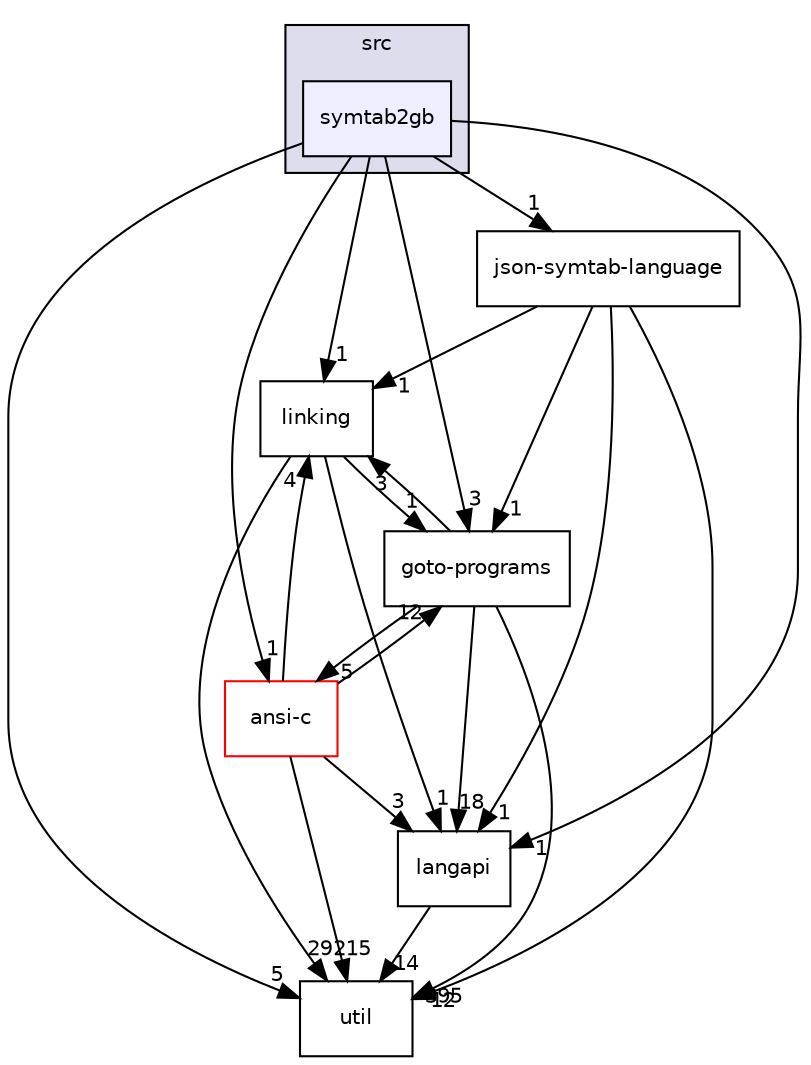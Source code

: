 digraph "/home/runner/work/cbmc-documentation/cbmc-documentation/src/symtab2gb" {
  bgcolor=transparent;
  compound=true
  node [ fontsize="10", fontname="Helvetica"];
  edge [ labelfontsize="10", labelfontname="Helvetica"];
  subgraph clusterdir_68267d1309a1af8e8297ef4c3efbcdba {
    graph [ bgcolor="#ddddee", pencolor="black", label="src" fontname="Helvetica", fontsize="10", URL="dir_68267d1309a1af8e8297ef4c3efbcdba.html"]
  dir_c7dbdeca05defa0cb45e05438419d6cc [shape=box, label="symtab2gb", style="filled", fillcolor="#eeeeff", pencolor="black", URL="dir_c7dbdeca05defa0cb45e05438419d6cc.html"];
  }
  dir_7ec25742ab1d47a7a6823282222807fd [shape=box label="linking" URL="dir_7ec25742ab1d47a7a6823282222807fd.html"];
  dir_b7878ad5ecbf2506f4125b9d34c97e45 [shape=box label="util" URL="dir_b7878ad5ecbf2506f4125b9d34c97e45.html"];
  dir_e6e3ab3c817f1bda892a40cd9aa75888 [shape=box label="json-symtab-language" URL="dir_e6e3ab3c817f1bda892a40cd9aa75888.html"];
  dir_807c5b2c83e0c14a10083f60cf67ca05 [shape=box label="goto-programs" URL="dir_807c5b2c83e0c14a10083f60cf67ca05.html"];
  dir_245199dd16b1f3757d78c9dc7747589d [shape=box label="langapi" URL="dir_245199dd16b1f3757d78c9dc7747589d.html"];
  dir_f88182c44268ef6b082d02d66ccc5f99 [shape=box label="ansi-c" color="red" URL="dir_f88182c44268ef6b082d02d66ccc5f99.html"];
  dir_7ec25742ab1d47a7a6823282222807fd->dir_b7878ad5ecbf2506f4125b9d34c97e45 [headlabel="29", labeldistance=1.5 headhref="dir_000031_000036.html"];
  dir_7ec25742ab1d47a7a6823282222807fd->dir_807c5b2c83e0c14a10083f60cf67ca05 [headlabel="1", labeldistance=1.5 headhref="dir_000031_000026.html"];
  dir_7ec25742ab1d47a7a6823282222807fd->dir_245199dd16b1f3757d78c9dc7747589d [headlabel="1", labeldistance=1.5 headhref="dir_000031_000030.html"];
  dir_c7dbdeca05defa0cb45e05438419d6cc->dir_7ec25742ab1d47a7a6823282222807fd [headlabel="1", labeldistance=1.5 headhref="dir_000065_000031.html"];
  dir_c7dbdeca05defa0cb45e05438419d6cc->dir_b7878ad5ecbf2506f4125b9d34c97e45 [headlabel="5", labeldistance=1.5 headhref="dir_000065_000036.html"];
  dir_c7dbdeca05defa0cb45e05438419d6cc->dir_e6e3ab3c817f1bda892a40cd9aa75888 [headlabel="1", labeldistance=1.5 headhref="dir_000065_000048.html"];
  dir_c7dbdeca05defa0cb45e05438419d6cc->dir_807c5b2c83e0c14a10083f60cf67ca05 [headlabel="3", labeldistance=1.5 headhref="dir_000065_000026.html"];
  dir_c7dbdeca05defa0cb45e05438419d6cc->dir_245199dd16b1f3757d78c9dc7747589d [headlabel="1", labeldistance=1.5 headhref="dir_000065_000030.html"];
  dir_c7dbdeca05defa0cb45e05438419d6cc->dir_f88182c44268ef6b082d02d66ccc5f99 [headlabel="1", labeldistance=1.5 headhref="dir_000065_000016.html"];
  dir_e6e3ab3c817f1bda892a40cd9aa75888->dir_7ec25742ab1d47a7a6823282222807fd [headlabel="1", labeldistance=1.5 headhref="dir_000048_000031.html"];
  dir_e6e3ab3c817f1bda892a40cd9aa75888->dir_b7878ad5ecbf2506f4125b9d34c97e45 [headlabel="12", labeldistance=1.5 headhref="dir_000048_000036.html"];
  dir_e6e3ab3c817f1bda892a40cd9aa75888->dir_807c5b2c83e0c14a10083f60cf67ca05 [headlabel="1", labeldistance=1.5 headhref="dir_000048_000026.html"];
  dir_e6e3ab3c817f1bda892a40cd9aa75888->dir_245199dd16b1f3757d78c9dc7747589d [headlabel="1", labeldistance=1.5 headhref="dir_000048_000030.html"];
  dir_807c5b2c83e0c14a10083f60cf67ca05->dir_7ec25742ab1d47a7a6823282222807fd [headlabel="3", labeldistance=1.5 headhref="dir_000026_000031.html"];
  dir_807c5b2c83e0c14a10083f60cf67ca05->dir_b7878ad5ecbf2506f4125b9d34c97e45 [headlabel="395", labeldistance=1.5 headhref="dir_000026_000036.html"];
  dir_807c5b2c83e0c14a10083f60cf67ca05->dir_245199dd16b1f3757d78c9dc7747589d [headlabel="18", labeldistance=1.5 headhref="dir_000026_000030.html"];
  dir_807c5b2c83e0c14a10083f60cf67ca05->dir_f88182c44268ef6b082d02d66ccc5f99 [headlabel="5", labeldistance=1.5 headhref="dir_000026_000016.html"];
  dir_245199dd16b1f3757d78c9dc7747589d->dir_b7878ad5ecbf2506f4125b9d34c97e45 [headlabel="14", labeldistance=1.5 headhref="dir_000030_000036.html"];
  dir_f88182c44268ef6b082d02d66ccc5f99->dir_7ec25742ab1d47a7a6823282222807fd [headlabel="4", labeldistance=1.5 headhref="dir_000016_000031.html"];
  dir_f88182c44268ef6b082d02d66ccc5f99->dir_b7878ad5ecbf2506f4125b9d34c97e45 [headlabel="215", labeldistance=1.5 headhref="dir_000016_000036.html"];
  dir_f88182c44268ef6b082d02d66ccc5f99->dir_807c5b2c83e0c14a10083f60cf67ca05 [headlabel="12", labeldistance=1.5 headhref="dir_000016_000026.html"];
  dir_f88182c44268ef6b082d02d66ccc5f99->dir_245199dd16b1f3757d78c9dc7747589d [headlabel="3", labeldistance=1.5 headhref="dir_000016_000030.html"];
}
